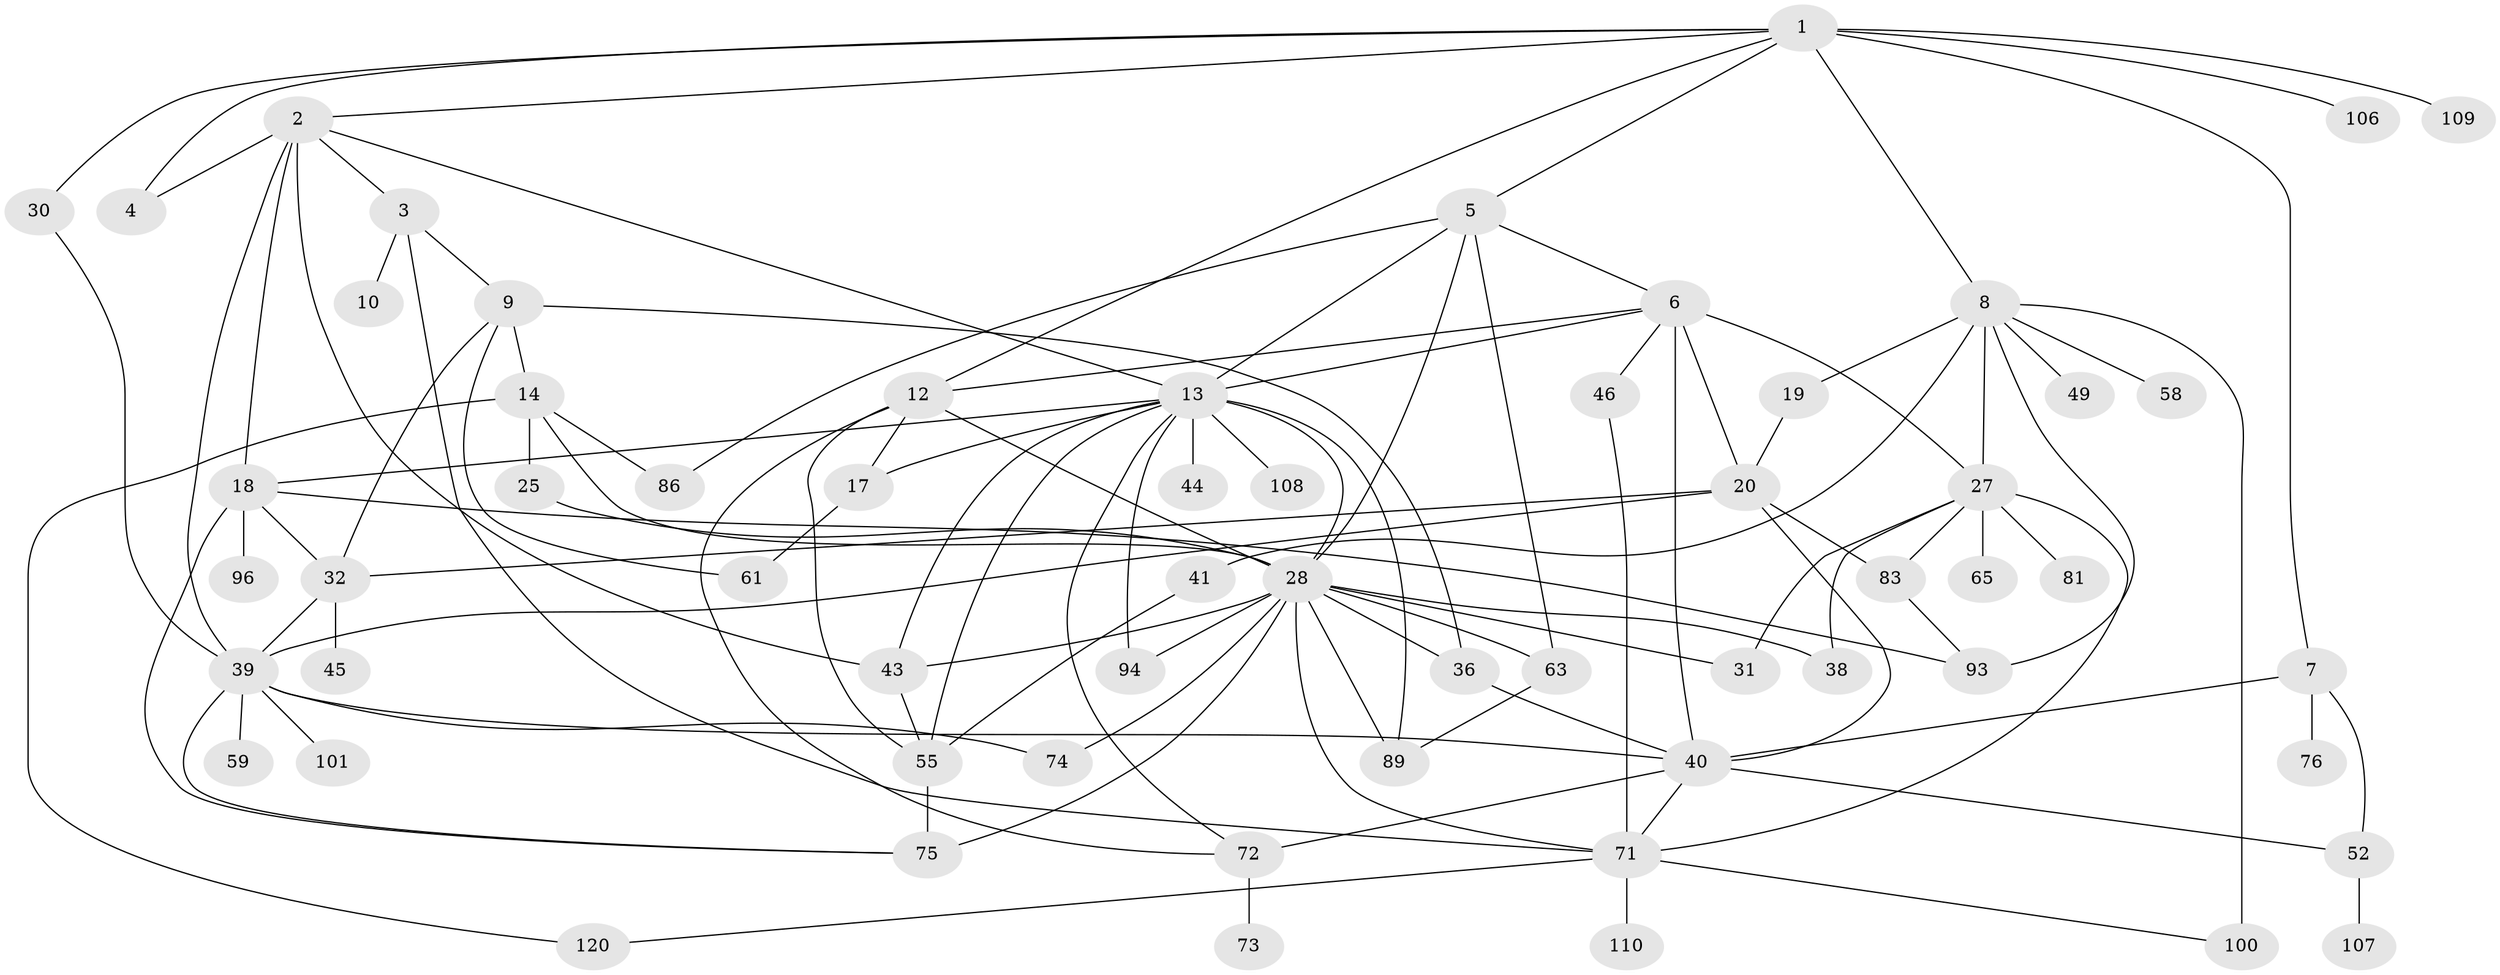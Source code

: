 // original degree distribution, {10: 0.00819672131147541, 7: 0.01639344262295082, 4: 0.13114754098360656, 2: 0.27049180327868855, 5: 0.09836065573770492, 6: 0.040983606557377046, 3: 0.23770491803278687, 1: 0.1885245901639344, 8: 0.00819672131147541}
// Generated by graph-tools (version 1.1) at 2025/13/03/09/25 04:13:36]
// undirected, 61 vertices, 111 edges
graph export_dot {
graph [start="1"]
  node [color=gray90,style=filled];
  1;
  2;
  3;
  4;
  5 [super="+24"];
  6 [super="+35+23"];
  7 [super="+16"];
  8 [super="+117+11+22+95"];
  9 [super="+26"];
  10;
  12 [super="+42+79"];
  13 [super="+21"];
  14 [super="+66"];
  17;
  18 [super="+34+37"];
  19;
  20 [super="+85+67"];
  25;
  27 [super="+88"];
  28 [super="+60+70+90+68+33"];
  30;
  31;
  32 [super="+104+47"];
  36;
  38;
  39 [super="+48"];
  40 [super="+87+69"];
  41;
  43 [super="+57+80"];
  44;
  45;
  46;
  49;
  52 [super="+53"];
  55 [super="+92+97"];
  58;
  59;
  61 [super="+62"];
  63 [super="+99"];
  65;
  71 [super="+98"];
  72 [super="+77"];
  73;
  74;
  75 [super="+78"];
  76;
  81;
  83;
  86;
  89;
  93;
  94;
  96;
  100 [super="+105"];
  101;
  106;
  107;
  108;
  109;
  110 [super="+111"];
  120;
  1 -- 2;
  1 -- 4;
  1 -- 5;
  1 -- 7;
  1 -- 8 [weight=2];
  1 -- 12;
  1 -- 30;
  1 -- 106;
  1 -- 109;
  2 -- 3;
  2 -- 43;
  2 -- 4;
  2 -- 18;
  2 -- 13;
  2 -- 39;
  3 -- 9;
  3 -- 10;
  3 -- 71;
  5 -- 6;
  5 -- 13;
  5 -- 63;
  5 -- 86;
  5 -- 28;
  6 -- 20 [weight=3];
  6 -- 40;
  6 -- 12;
  6 -- 13;
  6 -- 46;
  6 -- 27;
  7 -- 52;
  7 -- 76;
  7 -- 40;
  8 -- 100 [weight=2];
  8 -- 49;
  8 -- 19;
  8 -- 41;
  8 -- 27;
  8 -- 58;
  8 -- 93;
  9 -- 14;
  9 -- 32;
  9 -- 36;
  9 -- 61;
  12 -- 17;
  12 -- 55;
  12 -- 28;
  12 -- 72;
  13 -- 18;
  13 -- 72;
  13 -- 108;
  13 -- 44 [weight=2];
  13 -- 17;
  13 -- 55;
  13 -- 89;
  13 -- 28 [weight=2];
  13 -- 94;
  13 -- 43;
  14 -- 25;
  14 -- 120;
  14 -- 86;
  14 -- 28;
  17 -- 61;
  18 -- 93;
  18 -- 96;
  18 -- 32;
  18 -- 75;
  19 -- 20;
  20 -- 39;
  20 -- 32;
  20 -- 40;
  20 -- 83;
  25 -- 28;
  27 -- 31;
  27 -- 38;
  27 -- 65;
  27 -- 81;
  27 -- 83;
  27 -- 71;
  28 -- 74;
  28 -- 75 [weight=2];
  28 -- 71;
  28 -- 38;
  28 -- 89;
  28 -- 43;
  28 -- 31;
  28 -- 36;
  28 -- 94;
  28 -- 63;
  30 -- 39;
  32 -- 45;
  32 -- 39;
  36 -- 40;
  39 -- 101;
  39 -- 40;
  39 -- 59;
  39 -- 74;
  39 -- 75;
  40 -- 71;
  40 -- 52;
  40 -- 72;
  41 -- 55;
  43 -- 55;
  46 -- 71;
  52 -- 107;
  55 -- 75;
  63 -- 89;
  71 -- 120;
  71 -- 110;
  71 -- 100;
  72 -- 73;
  83 -- 93;
}

